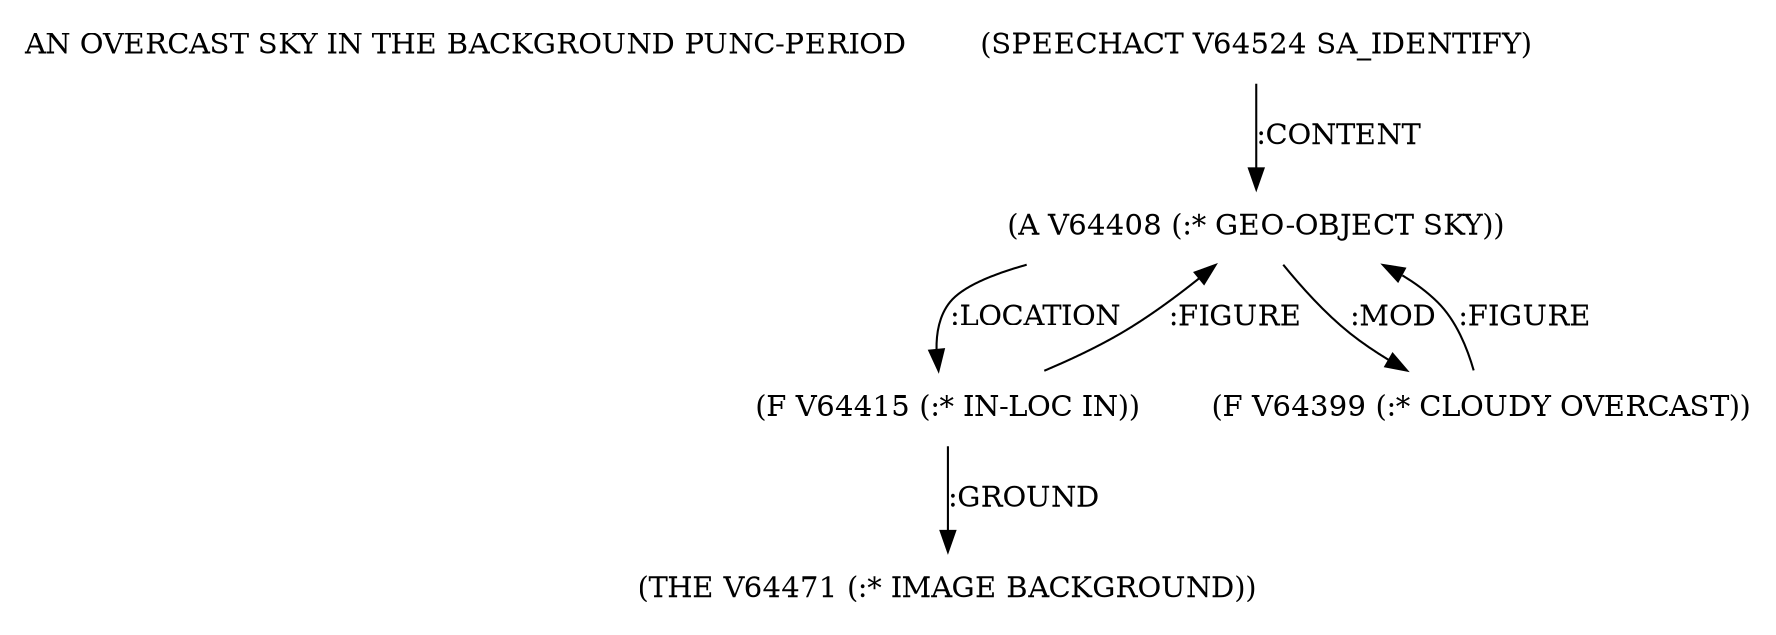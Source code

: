 digraph Terms {
  node [shape=none]
  "AN OVERCAST SKY IN THE BACKGROUND PUNC-PERIOD"
  "V64524" [label="(SPEECHACT V64524 SA_IDENTIFY)"]
  "V64524" -> "V64408" [label=":CONTENT"]
  "V64408" [label="(A V64408 (:* GEO-OBJECT SKY))"]
  "V64408" -> "V64415" [label=":LOCATION"]
  "V64408" -> "V64399" [label=":MOD"]
  "V64399" [label="(F V64399 (:* CLOUDY OVERCAST))"]
  "V64399" -> "V64408" [label=":FIGURE"]
  "V64415" [label="(F V64415 (:* IN-LOC IN))"]
  "V64415" -> "V64471" [label=":GROUND"]
  "V64415" -> "V64408" [label=":FIGURE"]
  "V64471" [label="(THE V64471 (:* IMAGE BACKGROUND))"]
}
